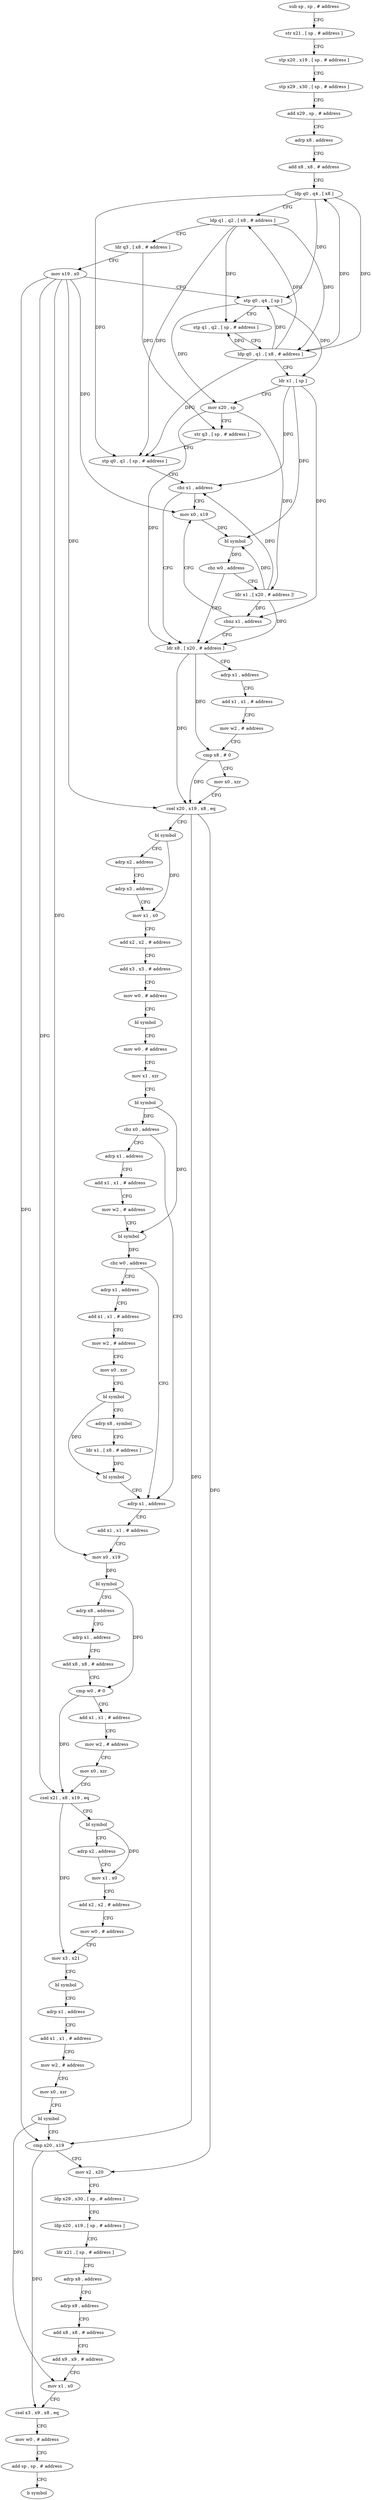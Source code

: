 digraph "func" {
"4218464" [label = "sub sp , sp , # address" ]
"4218468" [label = "str x21 , [ sp , # address ]" ]
"4218472" [label = "stp x20 , x19 , [ sp , # address ]" ]
"4218476" [label = "stp x29 , x30 , [ sp , # address ]" ]
"4218480" [label = "add x29 , sp , # address" ]
"4218484" [label = "adrp x8 , address" ]
"4218488" [label = "add x8 , x8 , # address" ]
"4218492" [label = "ldp q0 , q4 , [ x8 ]" ]
"4218496" [label = "ldp q1 , q2 , [ x8 , # address ]" ]
"4218500" [label = "ldr q3 , [ x8 , # address ]" ]
"4218504" [label = "mov x19 , x0" ]
"4218508" [label = "stp q0 , q4 , [ sp ]" ]
"4218512" [label = "stp q1 , q2 , [ sp , # address ]" ]
"4218516" [label = "ldp q0 , q1 , [ x8 , # address ]" ]
"4218520" [label = "ldr x1 , [ sp ]" ]
"4218524" [label = "mov x20 , sp" ]
"4218528" [label = "str q3 , [ sp , # address ]" ]
"4218532" [label = "stp q0 , q1 , [ sp , # address ]" ]
"4218536" [label = "cbz x1 , address" ]
"4218560" [label = "ldr x8 , [ x20 , # address ]" ]
"4218540" [label = "mov x0 , x19" ]
"4218564" [label = "adrp x1 , address" ]
"4218568" [label = "add x1 , x1 , # address" ]
"4218572" [label = "mov w2 , # address" ]
"4218576" [label = "cmp x8 , # 0" ]
"4218580" [label = "mov x0 , xzr" ]
"4218584" [label = "csel x20 , x19 , x8 , eq" ]
"4218588" [label = "bl symbol" ]
"4218592" [label = "adrp x2 , address" ]
"4218596" [label = "adrp x3 , address" ]
"4218600" [label = "mov x1 , x0" ]
"4218604" [label = "add x2 , x2 , # address" ]
"4218608" [label = "add x3 , x3 , # address" ]
"4218612" [label = "mov w0 , # address" ]
"4218616" [label = "bl symbol" ]
"4218620" [label = "mov w0 , # address" ]
"4218624" [label = "mov x1 , xzr" ]
"4218628" [label = "bl symbol" ]
"4218632" [label = "cbz x0 , address" ]
"4218688" [label = "adrp x1 , address" ]
"4218636" [label = "adrp x1 , address" ]
"4218544" [label = "bl symbol" ]
"4218548" [label = "cbz w0 , address" ]
"4218552" [label = "ldr x1 , [ x20 , # address ]!" ]
"4218692" [label = "add x1 , x1 , # address" ]
"4218696" [label = "mov x0 , x19" ]
"4218700" [label = "bl symbol" ]
"4218704" [label = "adrp x8 , address" ]
"4218708" [label = "adrp x1 , address" ]
"4218712" [label = "add x8 , x8 , # address" ]
"4218716" [label = "cmp w0 , # 0" ]
"4218720" [label = "add x1 , x1 , # address" ]
"4218724" [label = "mov w2 , # address" ]
"4218728" [label = "mov x0 , xzr" ]
"4218732" [label = "csel x21 , x8 , x19 , eq" ]
"4218736" [label = "bl symbol" ]
"4218740" [label = "adrp x2 , address" ]
"4218744" [label = "mov x1 , x0" ]
"4218748" [label = "add x2 , x2 , # address" ]
"4218752" [label = "mov w0 , # address" ]
"4218756" [label = "mov x3 , x21" ]
"4218760" [label = "bl symbol" ]
"4218764" [label = "adrp x1 , address" ]
"4218768" [label = "add x1 , x1 , # address" ]
"4218772" [label = "mov w2 , # address" ]
"4218776" [label = "mov x0 , xzr" ]
"4218780" [label = "bl symbol" ]
"4218784" [label = "cmp x20 , x19" ]
"4218788" [label = "mov x2 , x20" ]
"4218792" [label = "ldp x29 , x30 , [ sp , # address ]" ]
"4218796" [label = "ldp x20 , x19 , [ sp , # address ]" ]
"4218800" [label = "ldr x21 , [ sp , # address ]" ]
"4218804" [label = "adrp x8 , address" ]
"4218808" [label = "adrp x9 , address" ]
"4218812" [label = "add x8 , x8 , # address" ]
"4218816" [label = "add x9 , x9 , # address" ]
"4218820" [label = "mov x1 , x0" ]
"4218824" [label = "csel x3 , x9 , x8 , eq" ]
"4218828" [label = "mov w0 , # address" ]
"4218832" [label = "add sp , sp , # address" ]
"4218836" [label = "b symbol" ]
"4218640" [label = "add x1 , x1 , # address" ]
"4218644" [label = "mov w2 , # address" ]
"4218648" [label = "bl symbol" ]
"4218652" [label = "cbz w0 , address" ]
"4218656" [label = "adrp x1 , address" ]
"4218556" [label = "cbnz x1 , address" ]
"4218660" [label = "add x1 , x1 , # address" ]
"4218664" [label = "mov w2 , # address" ]
"4218668" [label = "mov x0 , xzr" ]
"4218672" [label = "bl symbol" ]
"4218676" [label = "adrp x8 , symbol" ]
"4218680" [label = "ldr x1 , [ x8 , # address ]" ]
"4218684" [label = "bl symbol" ]
"4218464" -> "4218468" [ label = "CFG" ]
"4218468" -> "4218472" [ label = "CFG" ]
"4218472" -> "4218476" [ label = "CFG" ]
"4218476" -> "4218480" [ label = "CFG" ]
"4218480" -> "4218484" [ label = "CFG" ]
"4218484" -> "4218488" [ label = "CFG" ]
"4218488" -> "4218492" [ label = "CFG" ]
"4218492" -> "4218496" [ label = "CFG" ]
"4218492" -> "4218508" [ label = "DFG" ]
"4218492" -> "4218516" [ label = "DFG" ]
"4218492" -> "4218532" [ label = "DFG" ]
"4218496" -> "4218500" [ label = "CFG" ]
"4218496" -> "4218512" [ label = "DFG" ]
"4218496" -> "4218516" [ label = "DFG" ]
"4218496" -> "4218532" [ label = "DFG" ]
"4218500" -> "4218504" [ label = "CFG" ]
"4218500" -> "4218528" [ label = "DFG" ]
"4218504" -> "4218508" [ label = "CFG" ]
"4218504" -> "4218540" [ label = "DFG" ]
"4218504" -> "4218584" [ label = "DFG" ]
"4218504" -> "4218696" [ label = "DFG" ]
"4218504" -> "4218732" [ label = "DFG" ]
"4218504" -> "4218784" [ label = "DFG" ]
"4218508" -> "4218512" [ label = "CFG" ]
"4218508" -> "4218520" [ label = "DFG" ]
"4218508" -> "4218524" [ label = "DFG" ]
"4218512" -> "4218516" [ label = "CFG" ]
"4218516" -> "4218520" [ label = "CFG" ]
"4218516" -> "4218492" [ label = "DFG" ]
"4218516" -> "4218496" [ label = "DFG" ]
"4218516" -> "4218508" [ label = "DFG" ]
"4218516" -> "4218512" [ label = "DFG" ]
"4218516" -> "4218532" [ label = "DFG" ]
"4218520" -> "4218524" [ label = "CFG" ]
"4218520" -> "4218536" [ label = "DFG" ]
"4218520" -> "4218544" [ label = "DFG" ]
"4218520" -> "4218556" [ label = "DFG" ]
"4218524" -> "4218528" [ label = "CFG" ]
"4218524" -> "4218560" [ label = "DFG" ]
"4218524" -> "4218552" [ label = "DFG" ]
"4218528" -> "4218532" [ label = "CFG" ]
"4218532" -> "4218536" [ label = "CFG" ]
"4218536" -> "4218560" [ label = "CFG" ]
"4218536" -> "4218540" [ label = "CFG" ]
"4218560" -> "4218564" [ label = "CFG" ]
"4218560" -> "4218576" [ label = "DFG" ]
"4218560" -> "4218584" [ label = "DFG" ]
"4218540" -> "4218544" [ label = "DFG" ]
"4218564" -> "4218568" [ label = "CFG" ]
"4218568" -> "4218572" [ label = "CFG" ]
"4218572" -> "4218576" [ label = "CFG" ]
"4218576" -> "4218580" [ label = "CFG" ]
"4218576" -> "4218584" [ label = "DFG" ]
"4218580" -> "4218584" [ label = "CFG" ]
"4218584" -> "4218588" [ label = "CFG" ]
"4218584" -> "4218784" [ label = "DFG" ]
"4218584" -> "4218788" [ label = "DFG" ]
"4218588" -> "4218592" [ label = "CFG" ]
"4218588" -> "4218600" [ label = "DFG" ]
"4218592" -> "4218596" [ label = "CFG" ]
"4218596" -> "4218600" [ label = "CFG" ]
"4218600" -> "4218604" [ label = "CFG" ]
"4218604" -> "4218608" [ label = "CFG" ]
"4218608" -> "4218612" [ label = "CFG" ]
"4218612" -> "4218616" [ label = "CFG" ]
"4218616" -> "4218620" [ label = "CFG" ]
"4218620" -> "4218624" [ label = "CFG" ]
"4218624" -> "4218628" [ label = "CFG" ]
"4218628" -> "4218632" [ label = "DFG" ]
"4218628" -> "4218648" [ label = "DFG" ]
"4218632" -> "4218688" [ label = "CFG" ]
"4218632" -> "4218636" [ label = "CFG" ]
"4218688" -> "4218692" [ label = "CFG" ]
"4218636" -> "4218640" [ label = "CFG" ]
"4218544" -> "4218548" [ label = "DFG" ]
"4218548" -> "4218560" [ label = "CFG" ]
"4218548" -> "4218552" [ label = "CFG" ]
"4218552" -> "4218556" [ label = "DFG" ]
"4218552" -> "4218536" [ label = "DFG" ]
"4218552" -> "4218560" [ label = "DFG" ]
"4218552" -> "4218544" [ label = "DFG" ]
"4218692" -> "4218696" [ label = "CFG" ]
"4218696" -> "4218700" [ label = "DFG" ]
"4218700" -> "4218704" [ label = "CFG" ]
"4218700" -> "4218716" [ label = "DFG" ]
"4218704" -> "4218708" [ label = "CFG" ]
"4218708" -> "4218712" [ label = "CFG" ]
"4218712" -> "4218716" [ label = "CFG" ]
"4218716" -> "4218720" [ label = "CFG" ]
"4218716" -> "4218732" [ label = "DFG" ]
"4218720" -> "4218724" [ label = "CFG" ]
"4218724" -> "4218728" [ label = "CFG" ]
"4218728" -> "4218732" [ label = "CFG" ]
"4218732" -> "4218736" [ label = "CFG" ]
"4218732" -> "4218756" [ label = "DFG" ]
"4218736" -> "4218740" [ label = "CFG" ]
"4218736" -> "4218744" [ label = "DFG" ]
"4218740" -> "4218744" [ label = "CFG" ]
"4218744" -> "4218748" [ label = "CFG" ]
"4218748" -> "4218752" [ label = "CFG" ]
"4218752" -> "4218756" [ label = "CFG" ]
"4218756" -> "4218760" [ label = "CFG" ]
"4218760" -> "4218764" [ label = "CFG" ]
"4218764" -> "4218768" [ label = "CFG" ]
"4218768" -> "4218772" [ label = "CFG" ]
"4218772" -> "4218776" [ label = "CFG" ]
"4218776" -> "4218780" [ label = "CFG" ]
"4218780" -> "4218784" [ label = "CFG" ]
"4218780" -> "4218820" [ label = "DFG" ]
"4218784" -> "4218788" [ label = "CFG" ]
"4218784" -> "4218824" [ label = "DFG" ]
"4218788" -> "4218792" [ label = "CFG" ]
"4218792" -> "4218796" [ label = "CFG" ]
"4218796" -> "4218800" [ label = "CFG" ]
"4218800" -> "4218804" [ label = "CFG" ]
"4218804" -> "4218808" [ label = "CFG" ]
"4218808" -> "4218812" [ label = "CFG" ]
"4218812" -> "4218816" [ label = "CFG" ]
"4218816" -> "4218820" [ label = "CFG" ]
"4218820" -> "4218824" [ label = "CFG" ]
"4218824" -> "4218828" [ label = "CFG" ]
"4218828" -> "4218832" [ label = "CFG" ]
"4218832" -> "4218836" [ label = "CFG" ]
"4218640" -> "4218644" [ label = "CFG" ]
"4218644" -> "4218648" [ label = "CFG" ]
"4218648" -> "4218652" [ label = "DFG" ]
"4218652" -> "4218688" [ label = "CFG" ]
"4218652" -> "4218656" [ label = "CFG" ]
"4218656" -> "4218660" [ label = "CFG" ]
"4218556" -> "4218540" [ label = "CFG" ]
"4218556" -> "4218560" [ label = "CFG" ]
"4218660" -> "4218664" [ label = "CFG" ]
"4218664" -> "4218668" [ label = "CFG" ]
"4218668" -> "4218672" [ label = "CFG" ]
"4218672" -> "4218676" [ label = "CFG" ]
"4218672" -> "4218684" [ label = "DFG" ]
"4218676" -> "4218680" [ label = "CFG" ]
"4218680" -> "4218684" [ label = "DFG" ]
"4218684" -> "4218688" [ label = "CFG" ]
}
